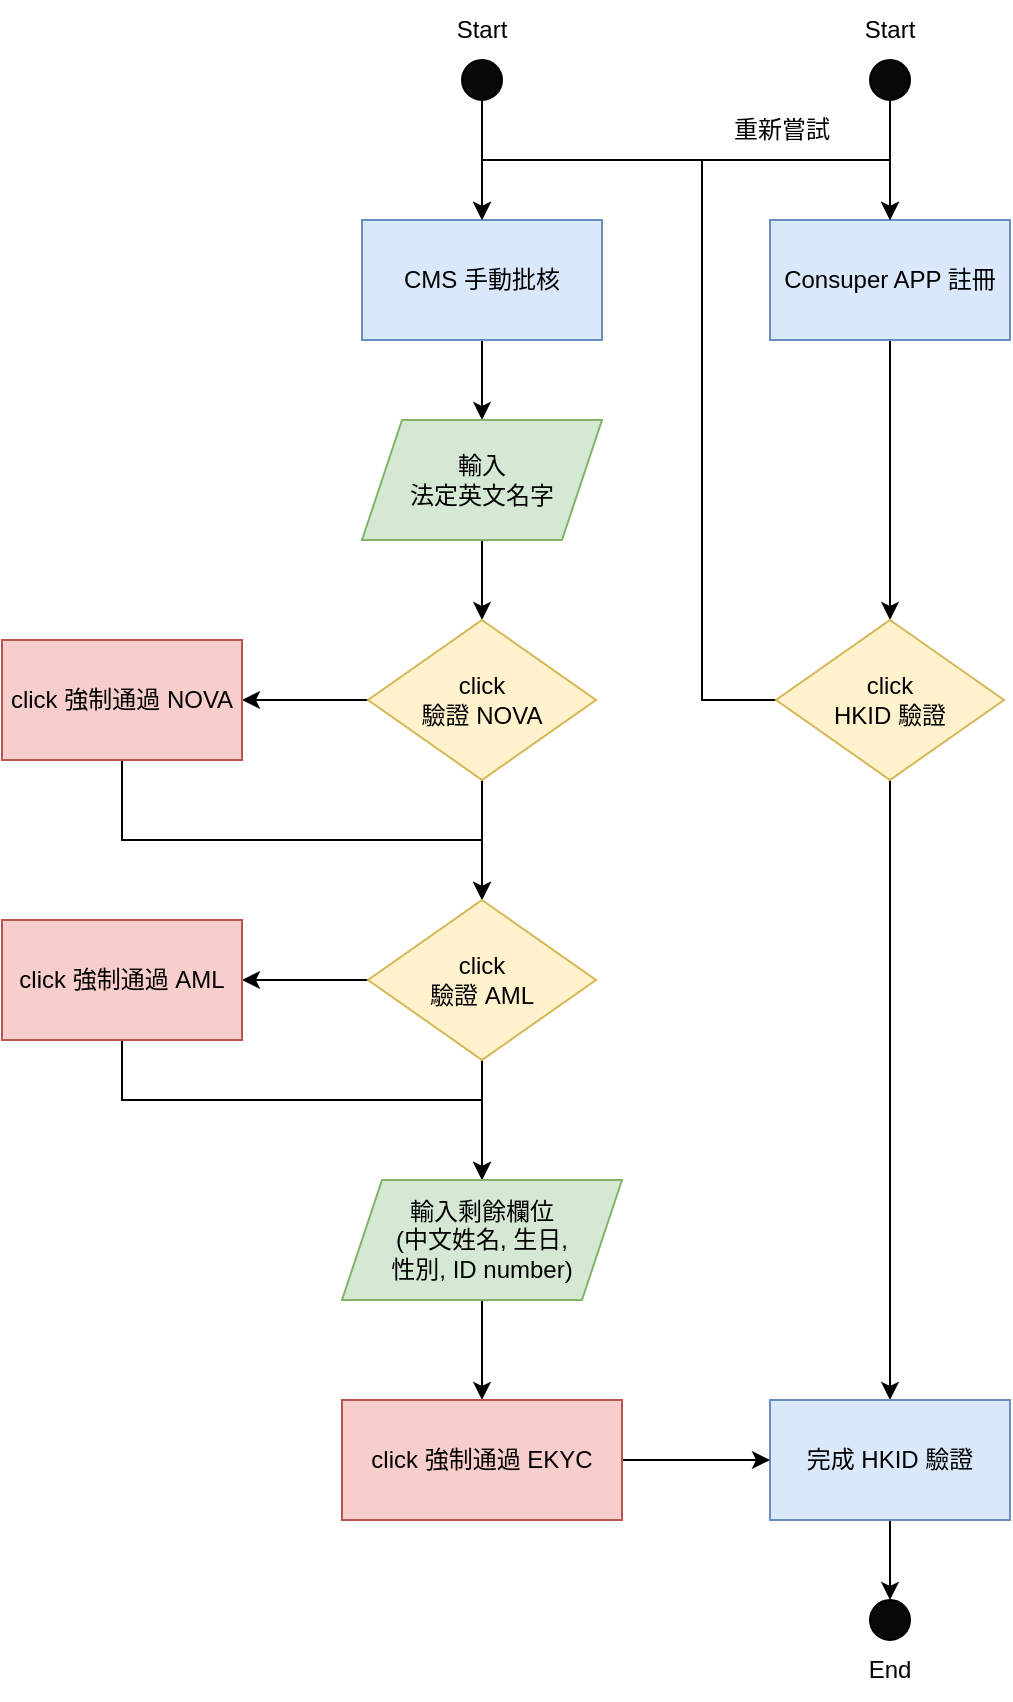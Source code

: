 <mxfile version="20.1.1" type="github"><diagram id="IMGtX_xeJiwx53mYde1T" name="Page-1"><mxGraphModel dx="2351" dy="837" grid="1" gridSize="10" guides="1" tooltips="1" connect="1" arrows="1" fold="1" page="1" pageScale="1" pageWidth="827" pageHeight="1169" math="0" shadow="0"><root><mxCell id="0"/><mxCell id="1" parent="0"/><mxCell id="NuNVfWL7bUpyGUGWeD8t-4" value="" style="edgeStyle=orthogonalEdgeStyle;rounded=0;orthogonalLoop=1;jettySize=auto;html=1;" edge="1" parent="1" source="g8pWBzL7cT5TnSEEJ7Hc-1" target="NuNVfWL7bUpyGUGWeD8t-3"><mxGeometry relative="1" as="geometry"/></mxCell><mxCell id="g8pWBzL7cT5TnSEEJ7Hc-1" value="Consuper APP 註冊" style="rounded=0;whiteSpace=wrap;html=1;fillColor=#dae8fc;strokeColor=#6c8ebf;" parent="1" vertex="1"><mxGeometry x="354" y="200" width="120" height="60" as="geometry"/></mxCell><mxCell id="NuNVfWL7bUpyGUGWeD8t-6" value="" style="edgeStyle=orthogonalEdgeStyle;rounded=0;orthogonalLoop=1;jettySize=auto;html=1;" edge="1" parent="1" source="NuNVfWL7bUpyGUGWeD8t-3" target="NuNVfWL7bUpyGUGWeD8t-5"><mxGeometry relative="1" as="geometry"/></mxCell><mxCell id="NuNVfWL7bUpyGUGWeD8t-11" style="edgeStyle=orthogonalEdgeStyle;rounded=0;orthogonalLoop=1;jettySize=auto;html=1;entryX=0.5;entryY=0;entryDx=0;entryDy=0;exitX=0;exitY=0.5;exitDx=0;exitDy=0;" edge="1" parent="1" source="NuNVfWL7bUpyGUGWeD8t-3" target="g8pWBzL7cT5TnSEEJ7Hc-1"><mxGeometry relative="1" as="geometry"><Array as="points"><mxPoint x="320" y="440"/><mxPoint x="320" y="170"/><mxPoint x="414" y="170"/></Array></mxGeometry></mxCell><mxCell id="NuNVfWL7bUpyGUGWeD8t-12" style="edgeStyle=orthogonalEdgeStyle;rounded=0;orthogonalLoop=1;jettySize=auto;html=1;entryX=0.5;entryY=0;entryDx=0;entryDy=0;exitX=0;exitY=0.5;exitDx=0;exitDy=0;" edge="1" parent="1" source="NuNVfWL7bUpyGUGWeD8t-3" target="NuNVfWL7bUpyGUGWeD8t-7"><mxGeometry relative="1" as="geometry"><Array as="points"><mxPoint x="320" y="440"/><mxPoint x="320" y="170"/><mxPoint x="210" y="170"/></Array></mxGeometry></mxCell><mxCell id="NuNVfWL7bUpyGUGWeD8t-3" value="click&lt;br&gt;HKID 驗證" style="rhombus;whiteSpace=wrap;html=1;rounded=0;fillColor=#fff2cc;strokeColor=#d6b656;" vertex="1" parent="1"><mxGeometry x="357" y="400" width="114" height="80" as="geometry"/></mxCell><mxCell id="NuNVfWL7bUpyGUGWeD8t-27" value="" style="edgeStyle=orthogonalEdgeStyle;rounded=0;orthogonalLoop=1;jettySize=auto;html=1;" edge="1" parent="1" source="NuNVfWL7bUpyGUGWeD8t-5" target="NuNVfWL7bUpyGUGWeD8t-26"><mxGeometry relative="1" as="geometry"/></mxCell><mxCell id="NuNVfWL7bUpyGUGWeD8t-5" value="完成 HKID 驗證" style="whiteSpace=wrap;html=1;rounded=0;fillColor=#dae8fc;strokeColor=#6c8ebf;" vertex="1" parent="1"><mxGeometry x="354" y="790" width="120" height="60" as="geometry"/></mxCell><mxCell id="NuNVfWL7bUpyGUGWeD8t-18" style="edgeStyle=orthogonalEdgeStyle;rounded=0;orthogonalLoop=1;jettySize=auto;html=1;" edge="1" parent="1" source="NuNVfWL7bUpyGUGWeD8t-7" target="NuNVfWL7bUpyGUGWeD8t-17"><mxGeometry relative="1" as="geometry"/></mxCell><mxCell id="NuNVfWL7bUpyGUGWeD8t-7" value="CMS 手動批核" style="whiteSpace=wrap;html=1;rounded=0;fillColor=#dae8fc;strokeColor=#6c8ebf;" vertex="1" parent="1"><mxGeometry x="150" y="200" width="120" height="60" as="geometry"/></mxCell><mxCell id="NuNVfWL7bUpyGUGWeD8t-10" value="重新嘗試" style="text;html=1;strokeColor=none;fillColor=none;align=center;verticalAlign=middle;whiteSpace=wrap;rounded=0;horizontal=1;labelBackgroundColor=none;" vertex="1" parent="1"><mxGeometry x="330" y="140" width="60" height="30" as="geometry"/></mxCell><mxCell id="NuNVfWL7bUpyGUGWeD8t-21" style="edgeStyle=orthogonalEdgeStyle;rounded=0;orthogonalLoop=1;jettySize=auto;html=1;entryX=0.5;entryY=0;entryDx=0;entryDy=0;" edge="1" parent="1" source="NuNVfWL7bUpyGUGWeD8t-17" target="NuNVfWL7bUpyGUGWeD8t-20"><mxGeometry relative="1" as="geometry"/></mxCell><mxCell id="NuNVfWL7bUpyGUGWeD8t-17" value="輸入&lt;br&gt;法定英文名字" style="shape=parallelogram;perimeter=parallelogramPerimeter;whiteSpace=wrap;html=1;fixedSize=1;fillColor=#d5e8d4;strokeColor=#82b366;" vertex="1" parent="1"><mxGeometry x="150" y="300" width="120" height="60" as="geometry"/></mxCell><mxCell id="NuNVfWL7bUpyGUGWeD8t-33" style="edgeStyle=orthogonalEdgeStyle;rounded=0;orthogonalLoop=1;jettySize=auto;html=1;entryX=1;entryY=0.5;entryDx=0;entryDy=0;" edge="1" parent="1" source="NuNVfWL7bUpyGUGWeD8t-20" target="NuNVfWL7bUpyGUGWeD8t-31"><mxGeometry relative="1" as="geometry"/></mxCell><mxCell id="NuNVfWL7bUpyGUGWeD8t-35" value="" style="edgeStyle=orthogonalEdgeStyle;rounded=0;orthogonalLoop=1;jettySize=auto;html=1;" edge="1" parent="1" source="NuNVfWL7bUpyGUGWeD8t-20" target="NuNVfWL7bUpyGUGWeD8t-34"><mxGeometry relative="1" as="geometry"/></mxCell><mxCell id="NuNVfWL7bUpyGUGWeD8t-20" value="click&lt;br&gt;驗證 NOVA" style="rhombus;whiteSpace=wrap;html=1;rounded=0;fillColor=#fff2cc;strokeColor=#d6b656;" vertex="1" parent="1"><mxGeometry x="153" y="400" width="114" height="80" as="geometry"/></mxCell><mxCell id="NuNVfWL7bUpyGUGWeD8t-25" style="edgeStyle=orthogonalEdgeStyle;rounded=0;orthogonalLoop=1;jettySize=auto;html=1;entryX=0.5;entryY=0;entryDx=0;entryDy=0;" edge="1" parent="1" source="NuNVfWL7bUpyGUGWeD8t-24" target="g8pWBzL7cT5TnSEEJ7Hc-1"><mxGeometry relative="1" as="geometry"/></mxCell><mxCell id="NuNVfWL7bUpyGUGWeD8t-24" value="" style="ellipse;whiteSpace=wrap;html=1;aspect=fixed;fillColor=#080808;" vertex="1" parent="1"><mxGeometry x="404" y="120" width="20" height="20" as="geometry"/></mxCell><mxCell id="NuNVfWL7bUpyGUGWeD8t-26" value="" style="ellipse;whiteSpace=wrap;html=1;aspect=fixed;fillColor=#080808;" vertex="1" parent="1"><mxGeometry x="404" y="890" width="20" height="20" as="geometry"/></mxCell><mxCell id="NuNVfWL7bUpyGUGWeD8t-29" style="edgeStyle=orthogonalEdgeStyle;rounded=0;orthogonalLoop=1;jettySize=auto;html=1;entryX=0.5;entryY=0;entryDx=0;entryDy=0;" edge="1" parent="1" source="NuNVfWL7bUpyGUGWeD8t-28" target="NuNVfWL7bUpyGUGWeD8t-7"><mxGeometry relative="1" as="geometry"/></mxCell><mxCell id="NuNVfWL7bUpyGUGWeD8t-28" value="" style="ellipse;whiteSpace=wrap;html=1;aspect=fixed;fillColor=#080808;" vertex="1" parent="1"><mxGeometry x="200" y="120" width="20" height="20" as="geometry"/></mxCell><mxCell id="NuNVfWL7bUpyGUGWeD8t-38" style="edgeStyle=orthogonalEdgeStyle;rounded=0;orthogonalLoop=1;jettySize=auto;html=1;entryX=0.5;entryY=0;entryDx=0;entryDy=0;" edge="1" parent="1" source="NuNVfWL7bUpyGUGWeD8t-31" target="NuNVfWL7bUpyGUGWeD8t-34"><mxGeometry relative="1" as="geometry"><Array as="points"><mxPoint x="30" y="510"/><mxPoint x="210" y="510"/></Array></mxGeometry></mxCell><mxCell id="NuNVfWL7bUpyGUGWeD8t-31" value="click 強制通過 NOVA" style="whiteSpace=wrap;html=1;rounded=0;fillColor=#f8cecc;strokeColor=#b85450;" vertex="1" parent="1"><mxGeometry x="-30" y="410" width="120" height="60" as="geometry"/></mxCell><mxCell id="NuNVfWL7bUpyGUGWeD8t-37" style="edgeStyle=orthogonalEdgeStyle;rounded=0;orthogonalLoop=1;jettySize=auto;html=1;entryX=1;entryY=0.5;entryDx=0;entryDy=0;" edge="1" parent="1" source="NuNVfWL7bUpyGUGWeD8t-34" target="NuNVfWL7bUpyGUGWeD8t-36"><mxGeometry relative="1" as="geometry"/></mxCell><mxCell id="NuNVfWL7bUpyGUGWeD8t-40" value="" style="edgeStyle=orthogonalEdgeStyle;rounded=0;orthogonalLoop=1;jettySize=auto;html=1;" edge="1" parent="1" source="NuNVfWL7bUpyGUGWeD8t-34" target="NuNVfWL7bUpyGUGWeD8t-39"><mxGeometry relative="1" as="geometry"/></mxCell><mxCell id="NuNVfWL7bUpyGUGWeD8t-34" value="click&lt;br&gt;驗證 AML" style="rhombus;whiteSpace=wrap;html=1;rounded=0;fillColor=#fff2cc;strokeColor=#d6b656;" vertex="1" parent="1"><mxGeometry x="153" y="540" width="114" height="80" as="geometry"/></mxCell><mxCell id="NuNVfWL7bUpyGUGWeD8t-43" style="edgeStyle=orthogonalEdgeStyle;rounded=0;orthogonalLoop=1;jettySize=auto;html=1;entryX=0.5;entryY=0;entryDx=0;entryDy=0;" edge="1" parent="1" source="NuNVfWL7bUpyGUGWeD8t-36" target="NuNVfWL7bUpyGUGWeD8t-39"><mxGeometry relative="1" as="geometry"><Array as="points"><mxPoint x="30" y="640"/><mxPoint x="210" y="640"/></Array></mxGeometry></mxCell><mxCell id="NuNVfWL7bUpyGUGWeD8t-36" value="click 強制通過 AML" style="whiteSpace=wrap;html=1;rounded=0;fillColor=#f8cecc;strokeColor=#b85450;" vertex="1" parent="1"><mxGeometry x="-30" y="550" width="120" height="60" as="geometry"/></mxCell><mxCell id="NuNVfWL7bUpyGUGWeD8t-45" value="" style="edgeStyle=orthogonalEdgeStyle;rounded=0;orthogonalLoop=1;jettySize=auto;html=1;" edge="1" parent="1" source="NuNVfWL7bUpyGUGWeD8t-39" target="NuNVfWL7bUpyGUGWeD8t-44"><mxGeometry relative="1" as="geometry"/></mxCell><mxCell id="NuNVfWL7bUpyGUGWeD8t-39" value="輸入剩餘欄位&lt;br&gt;(中文姓名, 生日, &lt;br&gt;性別, ID number)" style="shape=parallelogram;perimeter=parallelogramPerimeter;whiteSpace=wrap;html=1;fixedSize=1;fillColor=#d5e8d4;strokeColor=#82b366;" vertex="1" parent="1"><mxGeometry x="140" y="680" width="140" height="60" as="geometry"/></mxCell><mxCell id="NuNVfWL7bUpyGUGWeD8t-46" style="edgeStyle=orthogonalEdgeStyle;rounded=0;orthogonalLoop=1;jettySize=auto;html=1;entryX=0;entryY=0.5;entryDx=0;entryDy=0;" edge="1" parent="1" source="NuNVfWL7bUpyGUGWeD8t-44" target="NuNVfWL7bUpyGUGWeD8t-5"><mxGeometry relative="1" as="geometry"/></mxCell><mxCell id="NuNVfWL7bUpyGUGWeD8t-44" value="click 強制通過 EKYC" style="whiteSpace=wrap;html=1;rounded=0;fillColor=#f8cecc;strokeColor=#b85450;" vertex="1" parent="1"><mxGeometry x="140" y="790" width="140" height="60" as="geometry"/></mxCell><mxCell id="NuNVfWL7bUpyGUGWeD8t-47" value="Start" style="text;html=1;strokeColor=none;fillColor=none;align=center;verticalAlign=middle;whiteSpace=wrap;rounded=0;labelBackgroundColor=none;" vertex="1" parent="1"><mxGeometry x="384" y="90" width="60" height="30" as="geometry"/></mxCell><mxCell id="NuNVfWL7bUpyGUGWeD8t-48" value="Start" style="text;html=1;strokeColor=none;fillColor=none;align=center;verticalAlign=middle;whiteSpace=wrap;rounded=0;labelBackgroundColor=none;" vertex="1" parent="1"><mxGeometry x="180" y="90" width="60" height="30" as="geometry"/></mxCell><mxCell id="NuNVfWL7bUpyGUGWeD8t-49" value="End" style="text;html=1;strokeColor=none;fillColor=none;align=center;verticalAlign=middle;whiteSpace=wrap;rounded=0;labelBackgroundColor=none;" vertex="1" parent="1"><mxGeometry x="384" y="910" width="60" height="30" as="geometry"/></mxCell></root></mxGraphModel></diagram></mxfile>